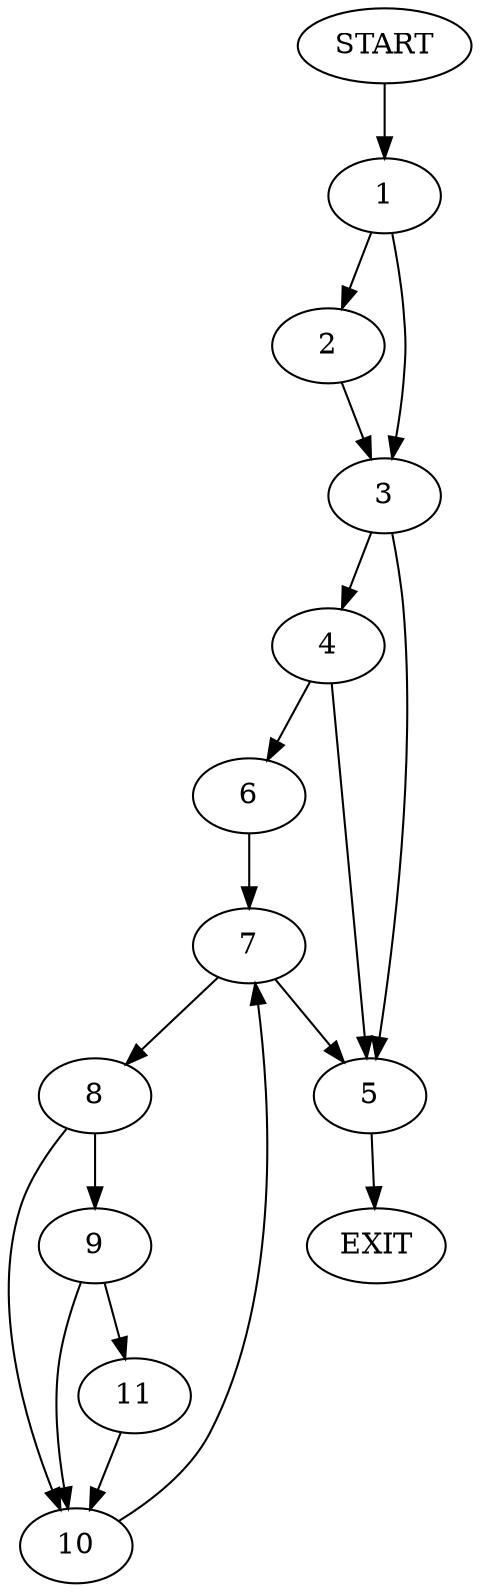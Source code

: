 digraph {
0 [label="START"]
12 [label="EXIT"]
0 -> 1
1 -> 2
1 -> 3
3 -> 4
3 -> 5
2 -> 3
4 -> 5
4 -> 6
5 -> 12
6 -> 7
7 -> 5
7 -> 8
8 -> 9
8 -> 10
9 -> 11
9 -> 10
10 -> 7
11 -> 10
}
